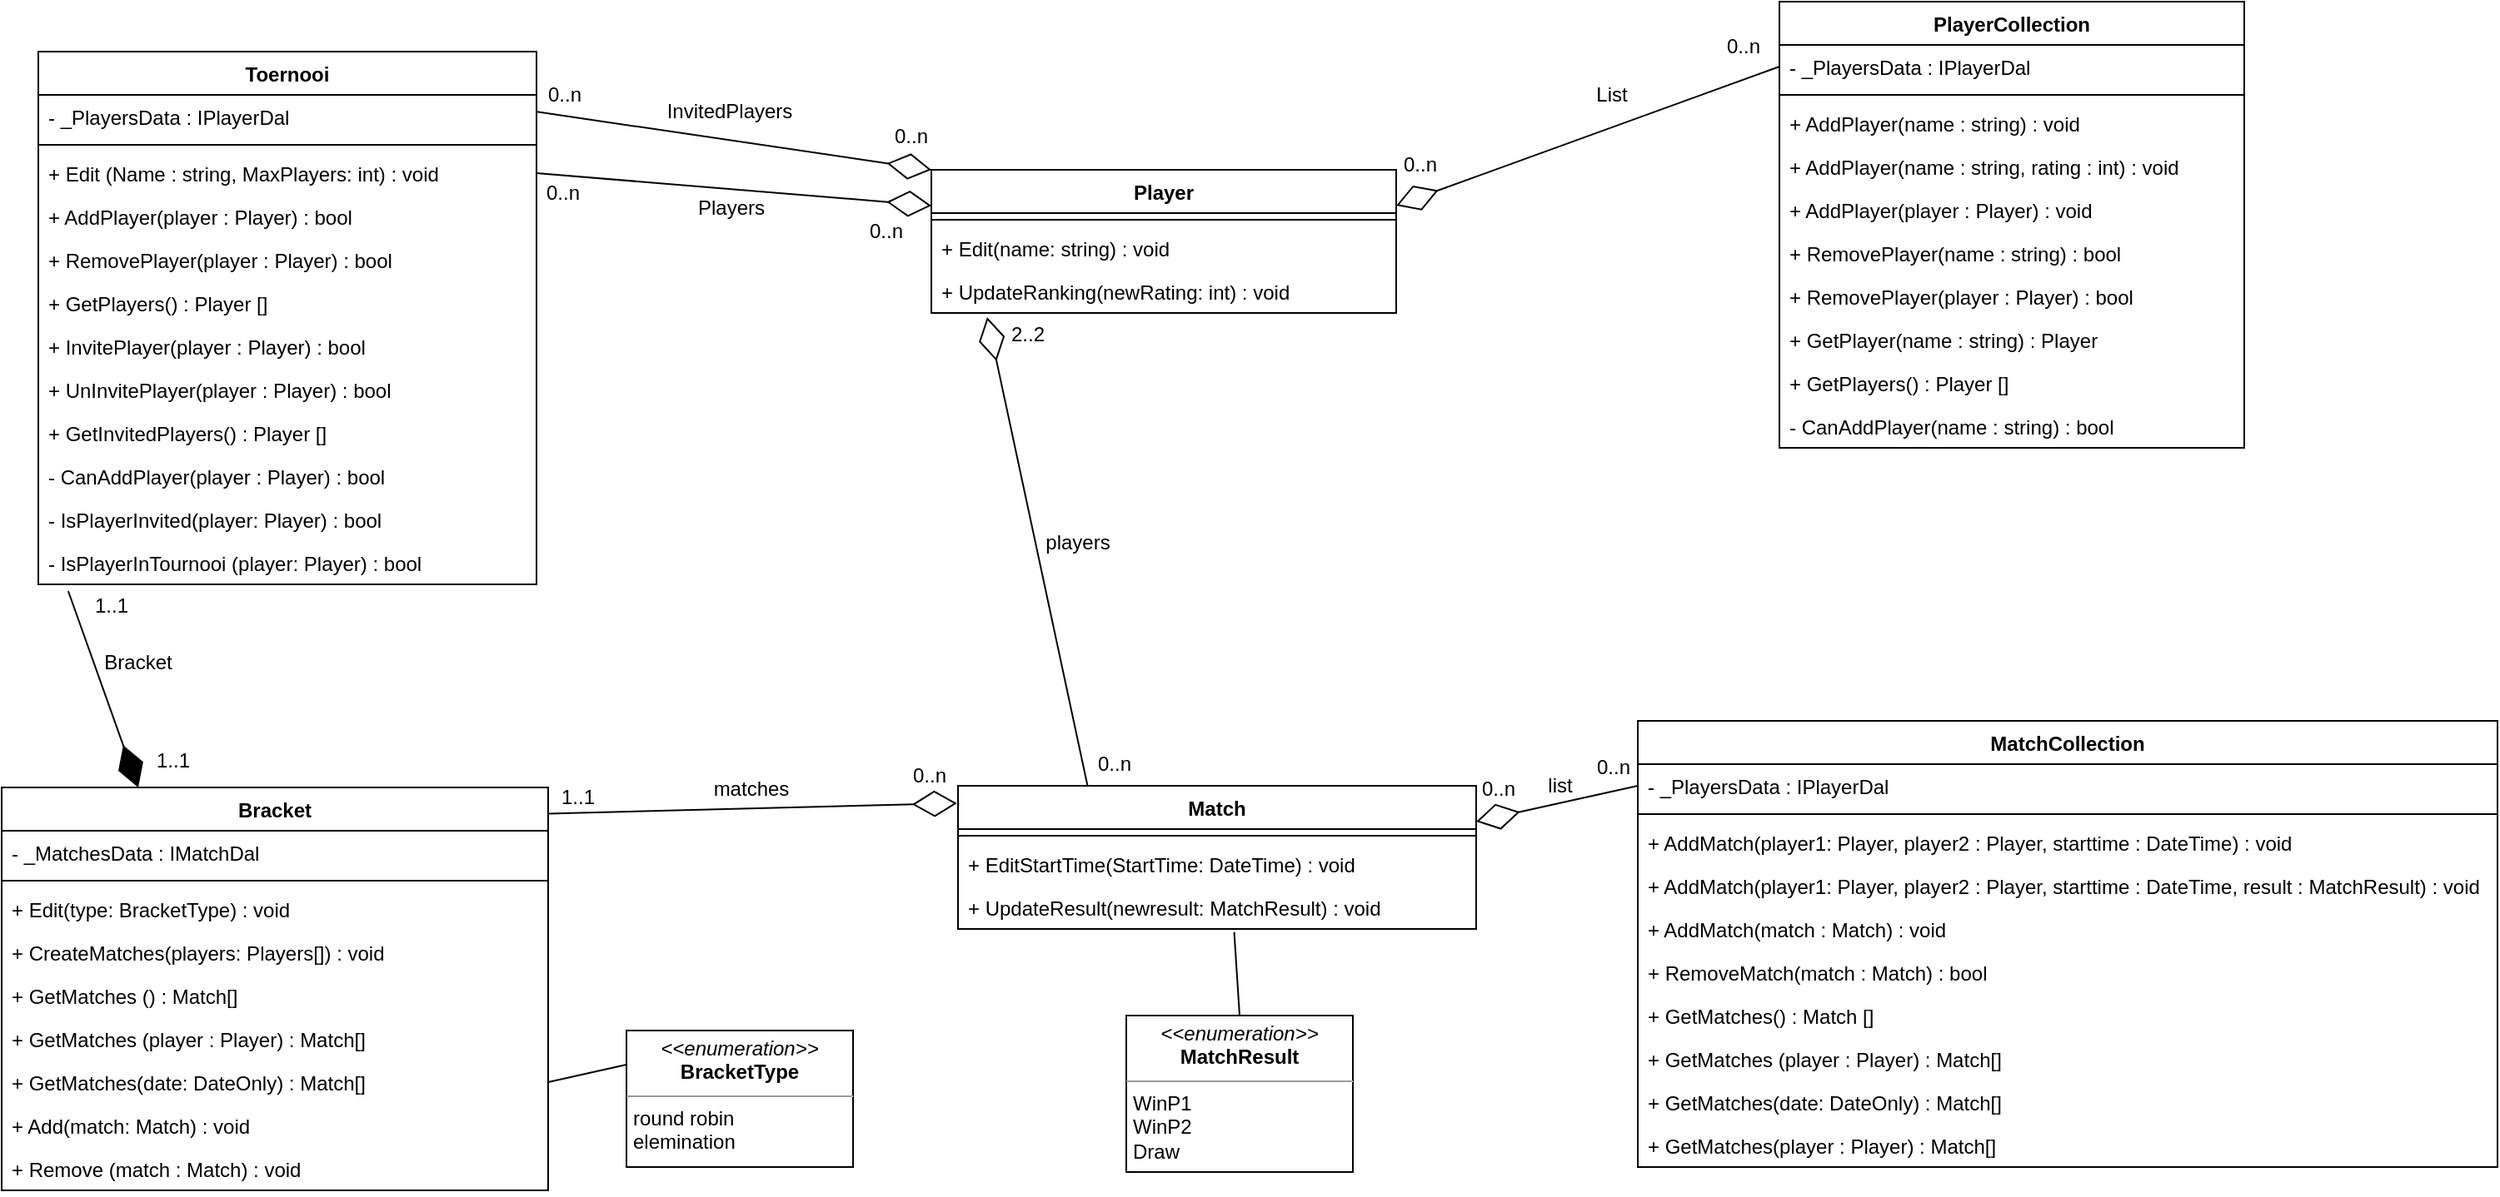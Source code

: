 <mxfile version="21.2.2" type="device">
  <diagram id="C5RBs43oDa-KdzZeNtuy" name="Page-1">
    <mxGraphModel dx="2790" dy="1390" grid="0" gridSize="10" guides="0" tooltips="1" connect="1" arrows="1" fold="1" page="1" pageScale="1" pageWidth="4681" pageHeight="3300" math="0" shadow="0">
      <root>
        <mxCell id="WIyWlLk6GJQsqaUBKTNV-0" />
        <mxCell id="WIyWlLk6GJQsqaUBKTNV-1" parent="WIyWlLk6GJQsqaUBKTNV-0" />
        <mxCell id="Ue17VunKUcNrUkERaFJt-0" value="Toernooi" style="swimlane;fontStyle=1;align=center;verticalAlign=top;childLayout=stackLayout;horizontal=1;startSize=26;horizontalStack=0;resizeParent=1;resizeParentMax=0;resizeLast=0;collapsible=1;marginBottom=0;" parent="WIyWlLk6GJQsqaUBKTNV-1" vertex="1">
          <mxGeometry x="1524" y="1519" width="299" height="320" as="geometry">
            <mxRectangle x="40" y="40" width="90" height="30" as="alternateBounds" />
          </mxGeometry>
        </mxCell>
        <mxCell id="KYpN7mPgzwmwDajfqQgc-25" value="- _PlayersData : IPlayerDal" style="text;strokeColor=none;fillColor=none;align=left;verticalAlign=top;spacingLeft=4;spacingRight=4;overflow=hidden;rotatable=0;points=[[0,0.5],[1,0.5]];portConstraint=eastwest;" parent="Ue17VunKUcNrUkERaFJt-0" vertex="1">
          <mxGeometry y="26" width="299" height="26" as="geometry" />
        </mxCell>
        <mxCell id="Ue17VunKUcNrUkERaFJt-2" value="" style="line;strokeWidth=1;fillColor=none;align=left;verticalAlign=middle;spacingTop=-1;spacingLeft=3;spacingRight=3;rotatable=0;labelPosition=right;points=[];portConstraint=eastwest;strokeColor=inherit;" parent="Ue17VunKUcNrUkERaFJt-0" vertex="1">
          <mxGeometry y="52" width="299" height="8" as="geometry" />
        </mxCell>
        <mxCell id="Ue17VunKUcNrUkERaFJt-3" value="+ Edit (Name : string, MaxPlayers: int) : void" style="text;strokeColor=none;fillColor=none;align=left;verticalAlign=top;spacingLeft=4;spacingRight=4;overflow=hidden;rotatable=0;points=[[0,0.5],[1,0.5]];portConstraint=eastwest;" parent="Ue17VunKUcNrUkERaFJt-0" vertex="1">
          <mxGeometry y="60" width="299" height="26" as="geometry" />
        </mxCell>
        <mxCell id="v1GVHp0fWZeuIG2ooU9L-30" value="+ AddPlayer(player : Player) : bool" style="text;strokeColor=none;fillColor=none;align=left;verticalAlign=top;spacingLeft=4;spacingRight=4;overflow=hidden;rotatable=0;points=[[0,0.5],[1,0.5]];portConstraint=eastwest;" parent="Ue17VunKUcNrUkERaFJt-0" vertex="1">
          <mxGeometry y="86" width="299" height="26" as="geometry" />
        </mxCell>
        <mxCell id="v1GVHp0fWZeuIG2ooU9L-31" value="+ RemovePlayer(player : Player) : bool" style="text;strokeColor=none;fillColor=none;align=left;verticalAlign=top;spacingLeft=4;spacingRight=4;overflow=hidden;rotatable=0;points=[[0,0.5],[1,0.5]];portConstraint=eastwest;" parent="Ue17VunKUcNrUkERaFJt-0" vertex="1">
          <mxGeometry y="112" width="299" height="26" as="geometry" />
        </mxCell>
        <mxCell id="v1GVHp0fWZeuIG2ooU9L-32" value="+ GetPlayers() : Player []" style="text;strokeColor=none;fillColor=none;align=left;verticalAlign=top;spacingLeft=4;spacingRight=4;overflow=hidden;rotatable=0;points=[[0,0.5],[1,0.5]];portConstraint=eastwest;" parent="Ue17VunKUcNrUkERaFJt-0" vertex="1">
          <mxGeometry y="138" width="299" height="26" as="geometry" />
        </mxCell>
        <mxCell id="v1GVHp0fWZeuIG2ooU9L-33" value="+ InvitePlayer(player : Player) : bool" style="text;strokeColor=none;fillColor=none;align=left;verticalAlign=top;spacingLeft=4;spacingRight=4;overflow=hidden;rotatable=0;points=[[0,0.5],[1,0.5]];portConstraint=eastwest;" parent="Ue17VunKUcNrUkERaFJt-0" vertex="1">
          <mxGeometry y="164" width="299" height="26" as="geometry" />
        </mxCell>
        <mxCell id="v1GVHp0fWZeuIG2ooU9L-34" value="+ UnInvitePlayer(player : Player) : bool" style="text;strokeColor=none;fillColor=none;align=left;verticalAlign=top;spacingLeft=4;spacingRight=4;overflow=hidden;rotatable=0;points=[[0,0.5],[1,0.5]];portConstraint=eastwest;" parent="Ue17VunKUcNrUkERaFJt-0" vertex="1">
          <mxGeometry y="190" width="299" height="26" as="geometry" />
        </mxCell>
        <mxCell id="v1GVHp0fWZeuIG2ooU9L-35" value="+ GetInvitedPlayers() : Player []" style="text;strokeColor=none;fillColor=none;align=left;verticalAlign=top;spacingLeft=4;spacingRight=4;overflow=hidden;rotatable=0;points=[[0,0.5],[1,0.5]];portConstraint=eastwest;" parent="Ue17VunKUcNrUkERaFJt-0" vertex="1">
          <mxGeometry y="216" width="299" height="26" as="geometry" />
        </mxCell>
        <mxCell id="KYpN7mPgzwmwDajfqQgc-32" value="- CanAddPlayer(player : Player) : bool" style="text;strokeColor=none;fillColor=none;align=left;verticalAlign=top;spacingLeft=4;spacingRight=4;overflow=hidden;rotatable=0;points=[[0,0.5],[1,0.5]];portConstraint=eastwest;" parent="Ue17VunKUcNrUkERaFJt-0" vertex="1">
          <mxGeometry y="242" width="299" height="26" as="geometry" />
        </mxCell>
        <mxCell id="v1GVHp0fWZeuIG2ooU9L-44" value="- IsPlayerInvited(player: Player) : bool" style="text;strokeColor=none;fillColor=none;align=left;verticalAlign=top;spacingLeft=4;spacingRight=4;overflow=hidden;rotatable=0;points=[[0,0.5],[1,0.5]];portConstraint=eastwest;" parent="Ue17VunKUcNrUkERaFJt-0" vertex="1">
          <mxGeometry y="268" width="299" height="26" as="geometry" />
        </mxCell>
        <mxCell id="Qy2_KJkoc3xRLJTksC3I-4" value="- IsPlayerInTournooi (player: Player) : bool" style="text;strokeColor=none;fillColor=none;align=left;verticalAlign=top;spacingLeft=4;spacingRight=4;overflow=hidden;rotatable=0;points=[[0,0.5],[1,0.5]];portConstraint=eastwest;" parent="Ue17VunKUcNrUkERaFJt-0" vertex="1">
          <mxGeometry y="294" width="299" height="26" as="geometry" />
        </mxCell>
        <mxCell id="xIhYN-znWcPmmOZYE6xA-15" value="Player" style="swimlane;fontStyle=1;align=center;verticalAlign=top;childLayout=stackLayout;horizontal=1;startSize=26;horizontalStack=0;resizeParent=1;resizeParentMax=0;resizeLast=0;collapsible=1;marginBottom=0;" parent="WIyWlLk6GJQsqaUBKTNV-1" vertex="1">
          <mxGeometry x="2060" y="1590" width="279" height="86" as="geometry" />
        </mxCell>
        <mxCell id="xIhYN-znWcPmmOZYE6xA-17" value="" style="line;strokeWidth=1;fillColor=none;align=left;verticalAlign=middle;spacingTop=-1;spacingLeft=3;spacingRight=3;rotatable=0;labelPosition=right;points=[];portConstraint=eastwest;strokeColor=inherit;" parent="xIhYN-znWcPmmOZYE6xA-15" vertex="1">
          <mxGeometry y="26" width="279" height="8" as="geometry" />
        </mxCell>
        <mxCell id="xIhYN-znWcPmmOZYE6xA-19" value="+ Edit(name: string) : void" style="text;strokeColor=none;fillColor=none;align=left;verticalAlign=top;spacingLeft=4;spacingRight=4;overflow=hidden;rotatable=0;points=[[0,0.5],[1,0.5]];portConstraint=eastwest;" parent="xIhYN-znWcPmmOZYE6xA-15" vertex="1">
          <mxGeometry y="34" width="279" height="26" as="geometry" />
        </mxCell>
        <mxCell id="HdlZSG4VhAK80KxggW3n-2" value="+ UpdateRanking(newRating: int) : void" style="text;strokeColor=none;fillColor=none;align=left;verticalAlign=top;spacingLeft=4;spacingRight=4;overflow=hidden;rotatable=0;points=[[0,0.5],[1,0.5]];portConstraint=eastwest;" parent="xIhYN-znWcPmmOZYE6xA-15" vertex="1">
          <mxGeometry y="60" width="279" height="26" as="geometry" />
        </mxCell>
        <mxCell id="xIhYN-znWcPmmOZYE6xA-25" value="Match" style="swimlane;fontStyle=1;align=center;verticalAlign=top;childLayout=stackLayout;horizontal=1;startSize=26;horizontalStack=0;resizeParent=1;resizeParentMax=0;resizeLast=0;collapsible=1;marginBottom=0;" parent="WIyWlLk6GJQsqaUBKTNV-1" vertex="1">
          <mxGeometry x="2076" y="1960" width="311" height="86" as="geometry" />
        </mxCell>
        <mxCell id="xIhYN-znWcPmmOZYE6xA-28" value="" style="line;strokeWidth=1;fillColor=none;align=left;verticalAlign=middle;spacingTop=-1;spacingLeft=3;spacingRight=3;rotatable=0;labelPosition=right;points=[];portConstraint=eastwest;strokeColor=inherit;" parent="xIhYN-znWcPmmOZYE6xA-25" vertex="1">
          <mxGeometry y="26" width="311" height="8" as="geometry" />
        </mxCell>
        <mxCell id="xIhYN-znWcPmmOZYE6xA-29" value="+ EditStartTime(StartTime: DateTime) : void" style="text;strokeColor=none;fillColor=none;align=left;verticalAlign=top;spacingLeft=4;spacingRight=4;overflow=hidden;rotatable=0;points=[[0,0.5],[1,0.5]];portConstraint=eastwest;" parent="xIhYN-znWcPmmOZYE6xA-25" vertex="1">
          <mxGeometry y="34" width="311" height="26" as="geometry" />
        </mxCell>
        <mxCell id="xIhYN-znWcPmmOZYE6xA-41" value="+ UpdateResult(newresult: MatchResult) : void" style="text;strokeColor=none;fillColor=none;align=left;verticalAlign=top;spacingLeft=4;spacingRight=4;overflow=hidden;rotatable=0;points=[[0,0.5],[1,0.5]];portConstraint=eastwest;" parent="xIhYN-znWcPmmOZYE6xA-25" vertex="1">
          <mxGeometry y="60" width="311" height="26" as="geometry" />
        </mxCell>
        <mxCell id="xIhYN-znWcPmmOZYE6xA-47" value="Bracket" style="swimlane;fontStyle=1;align=center;verticalAlign=top;childLayout=stackLayout;horizontal=1;startSize=26;horizontalStack=0;resizeParent=1;resizeParentMax=0;resizeLast=0;collapsible=1;marginBottom=0;" parent="WIyWlLk6GJQsqaUBKTNV-1" vertex="1">
          <mxGeometry x="1502" y="1961" width="328" height="242" as="geometry" />
        </mxCell>
        <mxCell id="KYpN7mPgzwmwDajfqQgc-34" value="- _MatchesData : IMatchDal" style="text;strokeColor=none;fillColor=none;align=left;verticalAlign=top;spacingLeft=4;spacingRight=4;overflow=hidden;rotatable=0;points=[[0,0.5],[1,0.5]];portConstraint=eastwest;" parent="xIhYN-znWcPmmOZYE6xA-47" vertex="1">
          <mxGeometry y="26" width="328" height="26" as="geometry" />
        </mxCell>
        <mxCell id="xIhYN-znWcPmmOZYE6xA-49" value="" style="line;strokeWidth=1;fillColor=none;align=left;verticalAlign=middle;spacingTop=-1;spacingLeft=3;spacingRight=3;rotatable=0;labelPosition=right;points=[];portConstraint=eastwest;strokeColor=inherit;" parent="xIhYN-znWcPmmOZYE6xA-47" vertex="1">
          <mxGeometry y="52" width="328" height="8" as="geometry" />
        </mxCell>
        <mxCell id="xIhYN-znWcPmmOZYE6xA-50" value="+ Edit(type: BracketType) : void" style="text;strokeColor=none;fillColor=none;align=left;verticalAlign=top;spacingLeft=4;spacingRight=4;overflow=hidden;rotatable=0;points=[[0,0.5],[1,0.5]];portConstraint=eastwest;" parent="xIhYN-znWcPmmOZYE6xA-47" vertex="1">
          <mxGeometry y="60" width="328" height="26" as="geometry" />
        </mxCell>
        <mxCell id="HdlZSG4VhAK80KxggW3n-15" value="+ CreateMatches(players: Players[]) : void" style="text;strokeColor=none;fillColor=none;align=left;verticalAlign=top;spacingLeft=4;spacingRight=4;overflow=hidden;rotatable=0;points=[[0,0.5],[1,0.5]];portConstraint=eastwest;" parent="xIhYN-znWcPmmOZYE6xA-47" vertex="1">
          <mxGeometry y="86" width="328" height="26" as="geometry" />
        </mxCell>
        <mxCell id="v1GVHp0fWZeuIG2ooU9L-28" value="+ GetMatches () : Match[]" style="text;strokeColor=none;fillColor=none;align=left;verticalAlign=top;spacingLeft=4;spacingRight=4;overflow=hidden;rotatable=0;points=[[0,0.5],[1,0.5]];portConstraint=eastwest;" parent="xIhYN-znWcPmmOZYE6xA-47" vertex="1">
          <mxGeometry y="112" width="328" height="26" as="geometry" />
        </mxCell>
        <mxCell id="v1GVHp0fWZeuIG2ooU9L-27" value="+ GetMatches (player : Player) : Match[]" style="text;strokeColor=none;fillColor=none;align=left;verticalAlign=top;spacingLeft=4;spacingRight=4;overflow=hidden;rotatable=0;points=[[0,0.5],[1,0.5]];portConstraint=eastwest;" parent="xIhYN-znWcPmmOZYE6xA-47" vertex="1">
          <mxGeometry y="138" width="328" height="26" as="geometry" />
        </mxCell>
        <mxCell id="-sd4x9SYGmnKzIIS1JAm-4" value="+ GetMatches(date: DateOnly) : Match[]" style="text;strokeColor=none;fillColor=none;align=left;verticalAlign=top;spacingLeft=4;spacingRight=4;overflow=hidden;rotatable=0;points=[[0,0.5],[1,0.5]];portConstraint=eastwest;" parent="xIhYN-znWcPmmOZYE6xA-47" vertex="1">
          <mxGeometry y="164" width="328" height="26" as="geometry" />
        </mxCell>
        <mxCell id="v1GVHp0fWZeuIG2ooU9L-25" value="+ Add(match: Match) : void" style="text;strokeColor=none;fillColor=none;align=left;verticalAlign=top;spacingLeft=4;spacingRight=4;overflow=hidden;rotatable=0;points=[[0,0.5],[1,0.5]];portConstraint=eastwest;" parent="xIhYN-znWcPmmOZYE6xA-47" vertex="1">
          <mxGeometry y="190" width="328" height="26" as="geometry" />
        </mxCell>
        <mxCell id="v1GVHp0fWZeuIG2ooU9L-26" value="+ Remove (match : Match) : void" style="text;strokeColor=none;fillColor=none;align=left;verticalAlign=top;spacingLeft=4;spacingRight=4;overflow=hidden;rotatable=0;points=[[0,0.5],[1,0.5]];portConstraint=eastwest;" parent="xIhYN-znWcPmmOZYE6xA-47" vertex="1">
          <mxGeometry y="216" width="328" height="26" as="geometry" />
        </mxCell>
        <mxCell id="HdlZSG4VhAK80KxggW3n-11" value="&lt;p style=&quot;margin:0px;margin-top:4px;text-align:center;&quot;&gt;&lt;i&gt;&amp;lt;&amp;lt;enumeration&amp;gt;&amp;gt;&lt;/i&gt;&lt;br&gt;&lt;b&gt;MatchResult&lt;/b&gt;&lt;/p&gt;&lt;hr size=&quot;1&quot;&gt;&lt;p style=&quot;margin:0px;margin-left:4px;&quot;&gt;&lt;/p&gt;&lt;p style=&quot;margin:0px;margin-left:4px;&quot;&gt;&lt;span style=&quot;background-color: initial;&quot;&gt;WinP1&lt;/span&gt;&lt;br&gt;&lt;/p&gt;&lt;p style=&quot;margin:0px;margin-left:4px;&quot;&gt;WinP2&lt;/p&gt;&lt;p style=&quot;margin:0px;margin-left:4px;&quot;&gt;Draw&lt;/p&gt;" style="verticalAlign=top;align=left;overflow=fill;fontSize=12;fontFamily=Helvetica;html=1;whiteSpace=wrap;" parent="WIyWlLk6GJQsqaUBKTNV-1" vertex="1">
          <mxGeometry x="2177" y="2098" width="136" height="94" as="geometry" />
        </mxCell>
        <mxCell id="HdlZSG4VhAK80KxggW3n-14" value="&lt;p style=&quot;margin:0px;margin-top:4px;text-align:center;&quot;&gt;&lt;i&gt;&amp;lt;&amp;lt;enumeration&amp;gt;&amp;gt;&lt;/i&gt;&lt;br&gt;&lt;b&gt;BracketType&lt;/b&gt;&lt;/p&gt;&lt;hr size=&quot;1&quot;&gt;&lt;p style=&quot;margin:0px;margin-left:4px;&quot;&gt;&lt;/p&gt;&lt;p style=&quot;margin:0px;margin-left:4px;&quot;&gt;round robin&lt;/p&gt;&lt;p style=&quot;margin:0px;margin-left:4px;&quot;&gt;elemination&lt;/p&gt;" style="verticalAlign=top;align=left;overflow=fill;fontSize=12;fontFamily=Helvetica;html=1;whiteSpace=wrap;" parent="WIyWlLk6GJQsqaUBKTNV-1" vertex="1">
          <mxGeometry x="1877" y="2107" width="136" height="82" as="geometry" />
        </mxCell>
        <mxCell id="HdlZSG4VhAK80KxggW3n-19" value="" style="endArrow=diamondThin;endFill=1;endSize=24;html=1;rounded=0;entryX=0.25;entryY=0;entryDx=0;entryDy=0;exitX=0.06;exitY=1.154;exitDx=0;exitDy=0;exitPerimeter=0;" parent="WIyWlLk6GJQsqaUBKTNV-1" source="Qy2_KJkoc3xRLJTksC3I-4" target="xIhYN-znWcPmmOZYE6xA-47" edge="1">
          <mxGeometry width="160" relative="1" as="geometry">
            <mxPoint x="1455" y="1770" as="sourcePoint" />
            <mxPoint x="1963" y="1990" as="targetPoint" />
          </mxGeometry>
        </mxCell>
        <mxCell id="HdlZSG4VhAK80KxggW3n-24" value="" style="endArrow=none;html=1;rounded=0;entryX=0;entryY=0.25;entryDx=0;entryDy=0;exitX=1;exitY=0.5;exitDx=0;exitDy=0;" parent="WIyWlLk6GJQsqaUBKTNV-1" source="-sd4x9SYGmnKzIIS1JAm-4" target="HdlZSG4VhAK80KxggW3n-14" edge="1">
          <mxGeometry width="50" height="50" relative="1" as="geometry">
            <mxPoint x="1737.344" y="2067.662" as="sourcePoint" />
            <mxPoint x="2009" y="1982" as="targetPoint" />
          </mxGeometry>
        </mxCell>
        <mxCell id="HdlZSG4VhAK80KxggW3n-25" value="" style="endArrow=none;html=1;rounded=0;exitX=0.5;exitY=0;exitDx=0;exitDy=0;entryX=0.533;entryY=1.072;entryDx=0;entryDy=0;entryPerimeter=0;" parent="WIyWlLk6GJQsqaUBKTNV-1" source="HdlZSG4VhAK80KxggW3n-11" target="xIhYN-znWcPmmOZYE6xA-41" edge="1">
          <mxGeometry width="50" height="50" relative="1" as="geometry">
            <mxPoint x="1657" y="2028" as="sourcePoint" />
            <mxPoint x="2213.639" y="2074.768" as="targetPoint" />
          </mxGeometry>
        </mxCell>
        <mxCell id="HdlZSG4VhAK80KxggW3n-34" value="1..1" style="text;html=1;strokeColor=none;fillColor=none;align=center;verticalAlign=middle;whiteSpace=wrap;rounded=0;" parent="WIyWlLk6GJQsqaUBKTNV-1" vertex="1">
          <mxGeometry x="1538" y="1837" width="60" height="30" as="geometry" />
        </mxCell>
        <mxCell id="HdlZSG4VhAK80KxggW3n-35" value="1..1" style="text;html=1;strokeColor=none;fillColor=none;align=center;verticalAlign=middle;whiteSpace=wrap;rounded=0;" parent="WIyWlLk6GJQsqaUBKTNV-1" vertex="1">
          <mxGeometry x="1575" y="1930" width="60" height="30" as="geometry" />
        </mxCell>
        <mxCell id="HdlZSG4VhAK80KxggW3n-38" value="Bracket" style="text;html=1;strokeColor=none;fillColor=none;align=center;verticalAlign=middle;whiteSpace=wrap;rounded=0;" parent="WIyWlLk6GJQsqaUBKTNV-1" vertex="1">
          <mxGeometry x="1554" y="1871" width="60" height="30" as="geometry" />
        </mxCell>
        <mxCell id="KYpN7mPgzwmwDajfqQgc-19" value="" style="endArrow=diamondThin;endFill=0;endSize=24;html=1;rounded=0;entryX=0;entryY=0.25;entryDx=0;entryDy=0;exitX=1;exitY=0.5;exitDx=0;exitDy=0;" parent="WIyWlLk6GJQsqaUBKTNV-1" source="Ue17VunKUcNrUkERaFJt-3" target="xIhYN-znWcPmmOZYE6xA-15" edge="1">
          <mxGeometry width="160" relative="1" as="geometry">
            <mxPoint x="2578" y="1858" as="sourcePoint" />
            <mxPoint x="2587" y="2053" as="targetPoint" />
          </mxGeometry>
        </mxCell>
        <mxCell id="KYpN7mPgzwmwDajfqQgc-20" value="0..n" style="text;html=1;strokeColor=none;fillColor=none;align=center;verticalAlign=middle;whiteSpace=wrap;rounded=0;" parent="WIyWlLk6GJQsqaUBKTNV-1" vertex="1">
          <mxGeometry x="1809" y="1589" width="60" height="30" as="geometry" />
        </mxCell>
        <mxCell id="KYpN7mPgzwmwDajfqQgc-21" value="0..n" style="text;html=1;strokeColor=none;fillColor=none;align=center;verticalAlign=middle;whiteSpace=wrap;rounded=0;" parent="WIyWlLk6GJQsqaUBKTNV-1" vertex="1">
          <mxGeometry x="2003" y="1612" width="60" height="30" as="geometry" />
        </mxCell>
        <mxCell id="KYpN7mPgzwmwDajfqQgc-29" value="" style="endArrow=diamondThin;endFill=0;endSize=24;html=1;rounded=0;exitX=0.25;exitY=0;exitDx=0;exitDy=0;entryX=0.12;entryY=1.097;entryDx=0;entryDy=0;entryPerimeter=0;" parent="WIyWlLk6GJQsqaUBKTNV-1" source="xIhYN-znWcPmmOZYE6xA-25" target="HdlZSG4VhAK80KxggW3n-2" edge="1">
          <mxGeometry width="160" relative="1" as="geometry">
            <mxPoint x="2303" y="1752" as="sourcePoint" />
            <mxPoint x="2287" y="1873" as="targetPoint" />
          </mxGeometry>
        </mxCell>
        <mxCell id="KYpN7mPgzwmwDajfqQgc-30" value="2..2" style="text;html=1;strokeColor=none;fillColor=none;align=center;verticalAlign=middle;whiteSpace=wrap;rounded=0;" parent="WIyWlLk6GJQsqaUBKTNV-1" vertex="1">
          <mxGeometry x="2088" y="1674" width="60" height="30" as="geometry" />
        </mxCell>
        <mxCell id="KYpN7mPgzwmwDajfqQgc-31" value="0..n" style="text;html=1;strokeColor=none;fillColor=none;align=center;verticalAlign=middle;whiteSpace=wrap;rounded=0;" parent="WIyWlLk6GJQsqaUBKTNV-1" vertex="1">
          <mxGeometry x="2140" y="1932" width="60" height="30" as="geometry" />
        </mxCell>
        <mxCell id="KYpN7mPgzwmwDajfqQgc-36" value="" style="endArrow=diamondThin;endFill=0;endSize=24;html=1;rounded=0;exitX=1;exitY=0.065;exitDx=0;exitDy=0;entryX=-0.002;entryY=0.122;entryDx=0;entryDy=0;entryPerimeter=0;exitPerimeter=0;" parent="WIyWlLk6GJQsqaUBKTNV-1" source="xIhYN-znWcPmmOZYE6xA-47" target="xIhYN-znWcPmmOZYE6xA-25" edge="1">
          <mxGeometry width="160" relative="1" as="geometry">
            <mxPoint x="2330" y="1968.5" as="sourcePoint" />
            <mxPoint x="2300" y="1774" as="targetPoint" />
          </mxGeometry>
        </mxCell>
        <mxCell id="KYpN7mPgzwmwDajfqQgc-43" value="Players" style="text;html=1;strokeColor=none;fillColor=none;align=center;verticalAlign=middle;whiteSpace=wrap;rounded=0;rotation=0;" parent="WIyWlLk6GJQsqaUBKTNV-1" vertex="1">
          <mxGeometry x="1910" y="1598" width="60" height="30" as="geometry" />
        </mxCell>
        <mxCell id="KYpN7mPgzwmwDajfqQgc-46" value="players" style="text;html=1;strokeColor=none;fillColor=none;align=center;verticalAlign=middle;whiteSpace=wrap;rounded=0;rotation=0;" parent="WIyWlLk6GJQsqaUBKTNV-1" vertex="1">
          <mxGeometry x="2118" y="1799" width="60" height="30" as="geometry" />
        </mxCell>
        <mxCell id="KYpN7mPgzwmwDajfqQgc-47" value="0..n" style="text;html=1;strokeColor=none;fillColor=none;align=center;verticalAlign=middle;whiteSpace=wrap;rounded=0;" parent="WIyWlLk6GJQsqaUBKTNV-1" vertex="1">
          <mxGeometry x="2029" y="1939" width="60" height="30" as="geometry" />
        </mxCell>
        <mxCell id="KYpN7mPgzwmwDajfqQgc-48" value="1..1" style="text;html=1;strokeColor=none;fillColor=none;align=center;verticalAlign=middle;whiteSpace=wrap;rounded=0;" parent="WIyWlLk6GJQsqaUBKTNV-1" vertex="1">
          <mxGeometry x="1818" y="1952" width="60" height="30" as="geometry" />
        </mxCell>
        <mxCell id="KYpN7mPgzwmwDajfqQgc-49" value="matches" style="text;html=1;strokeColor=none;fillColor=none;align=center;verticalAlign=middle;whiteSpace=wrap;rounded=0;rotation=0;" parent="WIyWlLk6GJQsqaUBKTNV-1" vertex="1">
          <mxGeometry x="1922" y="1947" width="60" height="30" as="geometry" />
        </mxCell>
        <mxCell id="v1GVHp0fWZeuIG2ooU9L-15" value="InvitedPlayers" style="text;html=1;strokeColor=none;fillColor=none;align=center;verticalAlign=middle;whiteSpace=wrap;rounded=0;rotation=0;" parent="WIyWlLk6GJQsqaUBKTNV-1" vertex="1">
          <mxGeometry x="1909" y="1540" width="60" height="30" as="geometry" />
        </mxCell>
        <mxCell id="v1GVHp0fWZeuIG2ooU9L-16" value="" style="endArrow=diamondThin;endFill=0;endSize=24;html=1;rounded=0;entryX=0;entryY=0;entryDx=0;entryDy=0;exitX=1.001;exitY=0.113;exitDx=0;exitDy=0;exitPerimeter=0;" parent="WIyWlLk6GJQsqaUBKTNV-1" source="Ue17VunKUcNrUkERaFJt-0" target="xIhYN-znWcPmmOZYE6xA-15" edge="1">
          <mxGeometry width="160" relative="1" as="geometry">
            <mxPoint x="2296" y="1814" as="sourcePoint" />
            <mxPoint x="2459" y="1630" as="targetPoint" />
          </mxGeometry>
        </mxCell>
        <mxCell id="v1GVHp0fWZeuIG2ooU9L-17" value="0..n" style="text;html=1;strokeColor=none;fillColor=none;align=center;verticalAlign=middle;whiteSpace=wrap;rounded=0;" parent="WIyWlLk6GJQsqaUBKTNV-1" vertex="1">
          <mxGeometry x="2018" y="1555" width="60" height="30" as="geometry" />
        </mxCell>
        <mxCell id="v1GVHp0fWZeuIG2ooU9L-18" value="0..n" style="text;html=1;strokeColor=none;fillColor=none;align=center;verticalAlign=middle;whiteSpace=wrap;rounded=0;rotation=0;" parent="WIyWlLk6GJQsqaUBKTNV-1" vertex="1">
          <mxGeometry x="1810" y="1530" width="60" height="30" as="geometry" />
        </mxCell>
        <mxCell id="v1GVHp0fWZeuIG2ooU9L-46" value="PlayerCollection" style="swimlane;fontStyle=1;align=center;verticalAlign=top;childLayout=stackLayout;horizontal=1;startSize=26;horizontalStack=0;resizeParent=1;resizeParentMax=0;resizeLast=0;collapsible=1;marginBottom=0;" parent="WIyWlLk6GJQsqaUBKTNV-1" vertex="1">
          <mxGeometry x="2569" y="1489" width="279" height="268" as="geometry" />
        </mxCell>
        <mxCell id="v1GVHp0fWZeuIG2ooU9L-47" value="- _PlayersData : IPlayerDal" style="text;strokeColor=none;fillColor=none;align=left;verticalAlign=top;spacingLeft=4;spacingRight=4;overflow=hidden;rotatable=0;points=[[0,0.5],[1,0.5]];portConstraint=eastwest;" parent="v1GVHp0fWZeuIG2ooU9L-46" vertex="1">
          <mxGeometry y="26" width="279" height="26" as="geometry" />
        </mxCell>
        <mxCell id="v1GVHp0fWZeuIG2ooU9L-48" value="" style="line;strokeWidth=1;fillColor=none;align=left;verticalAlign=middle;spacingTop=-1;spacingLeft=3;spacingRight=3;rotatable=0;labelPosition=right;points=[];portConstraint=eastwest;strokeColor=inherit;" parent="v1GVHp0fWZeuIG2ooU9L-46" vertex="1">
          <mxGeometry y="52" width="279" height="8" as="geometry" />
        </mxCell>
        <mxCell id="v1GVHp0fWZeuIG2ooU9L-49" value="+ AddPlayer(name : string) : void" style="text;strokeColor=none;fillColor=none;align=left;verticalAlign=top;spacingLeft=4;spacingRight=4;overflow=hidden;rotatable=0;points=[[0,0.5],[1,0.5]];portConstraint=eastwest;" parent="v1GVHp0fWZeuIG2ooU9L-46" vertex="1">
          <mxGeometry y="60" width="279" height="26" as="geometry" />
        </mxCell>
        <mxCell id="v1GVHp0fWZeuIG2ooU9L-53" value="+ AddPlayer(name : string, rating : int) : void" style="text;strokeColor=none;fillColor=none;align=left;verticalAlign=top;spacingLeft=4;spacingRight=4;overflow=hidden;rotatable=0;points=[[0,0.5],[1,0.5]];portConstraint=eastwest;" parent="v1GVHp0fWZeuIG2ooU9L-46" vertex="1">
          <mxGeometry y="86" width="279" height="26" as="geometry" />
        </mxCell>
        <mxCell id="v1GVHp0fWZeuIG2ooU9L-54" value="+ AddPlayer(player : Player) : void" style="text;strokeColor=none;fillColor=none;align=left;verticalAlign=top;spacingLeft=4;spacingRight=4;overflow=hidden;rotatable=0;points=[[0,0.5],[1,0.5]];portConstraint=eastwest;" parent="v1GVHp0fWZeuIG2ooU9L-46" vertex="1">
          <mxGeometry y="112" width="279" height="26" as="geometry" />
        </mxCell>
        <mxCell id="v1GVHp0fWZeuIG2ooU9L-50" value="+ RemovePlayer(name : string) : bool" style="text;strokeColor=none;fillColor=none;align=left;verticalAlign=top;spacingLeft=4;spacingRight=4;overflow=hidden;rotatable=0;points=[[0,0.5],[1,0.5]];portConstraint=eastwest;" parent="v1GVHp0fWZeuIG2ooU9L-46" vertex="1">
          <mxGeometry y="138" width="279" height="26" as="geometry" />
        </mxCell>
        <mxCell id="v1GVHp0fWZeuIG2ooU9L-55" value="+ RemovePlayer(player : Player) : bool" style="text;strokeColor=none;fillColor=none;align=left;verticalAlign=top;spacingLeft=4;spacingRight=4;overflow=hidden;rotatable=0;points=[[0,0.5],[1,0.5]];portConstraint=eastwest;" parent="v1GVHp0fWZeuIG2ooU9L-46" vertex="1">
          <mxGeometry y="164" width="279" height="26" as="geometry" />
        </mxCell>
        <mxCell id="v1GVHp0fWZeuIG2ooU9L-56" value="+ GetPlayer(name : string) : Player" style="text;strokeColor=none;fillColor=none;align=left;verticalAlign=top;spacingLeft=4;spacingRight=4;overflow=hidden;rotatable=0;points=[[0,0.5],[1,0.5]];portConstraint=eastwest;" parent="v1GVHp0fWZeuIG2ooU9L-46" vertex="1">
          <mxGeometry y="190" width="279" height="26" as="geometry" />
        </mxCell>
        <mxCell id="v1GVHp0fWZeuIG2ooU9L-57" value="+ GetPlayers() : Player []" style="text;strokeColor=none;fillColor=none;align=left;verticalAlign=top;spacingLeft=4;spacingRight=4;overflow=hidden;rotatable=0;points=[[0,0.5],[1,0.5]];portConstraint=eastwest;" parent="v1GVHp0fWZeuIG2ooU9L-46" vertex="1">
          <mxGeometry y="216" width="279" height="26" as="geometry" />
        </mxCell>
        <mxCell id="Qy2_KJkoc3xRLJTksC3I-3" value="- CanAddPlayer(name : string) : bool" style="text;strokeColor=none;fillColor=none;align=left;verticalAlign=top;spacingLeft=4;spacingRight=4;overflow=hidden;rotatable=0;points=[[0,0.5],[1,0.5]];portConstraint=eastwest;" parent="v1GVHp0fWZeuIG2ooU9L-46" vertex="1">
          <mxGeometry y="242" width="279" height="26" as="geometry" />
        </mxCell>
        <mxCell id="v1GVHp0fWZeuIG2ooU9L-60" value="" style="endArrow=diamondThin;endFill=0;endSize=24;html=1;rounded=0;exitX=0;exitY=0.5;exitDx=0;exitDy=0;entryX=1;entryY=0.25;entryDx=0;entryDy=0;" parent="WIyWlLk6GJQsqaUBKTNV-1" source="v1GVHp0fWZeuIG2ooU9L-47" target="xIhYN-znWcPmmOZYE6xA-15" edge="1">
          <mxGeometry width="160" relative="1" as="geometry">
            <mxPoint x="2479" y="1943" as="sourcePoint" />
            <mxPoint x="2418" y="1662" as="targetPoint" />
          </mxGeometry>
        </mxCell>
        <mxCell id="v1GVHp0fWZeuIG2ooU9L-61" value="0..n" style="text;html=1;align=center;verticalAlign=middle;resizable=0;points=[];autosize=1;strokeColor=none;fillColor=none;" parent="WIyWlLk6GJQsqaUBKTNV-1" vertex="1">
          <mxGeometry x="2334" y="1574" width="38" height="26" as="geometry" />
        </mxCell>
        <mxCell id="v1GVHp0fWZeuIG2ooU9L-62" value="0..n" style="text;html=1;align=center;verticalAlign=middle;resizable=0;points=[];autosize=1;strokeColor=none;fillColor=none;" parent="WIyWlLk6GJQsqaUBKTNV-1" vertex="1">
          <mxGeometry x="2528" y="1503" width="38" height="26" as="geometry" />
        </mxCell>
        <mxCell id="v1GVHp0fWZeuIG2ooU9L-63" value="List" style="text;html=1;align=center;verticalAlign=middle;resizable=0;points=[];autosize=1;strokeColor=none;fillColor=none;" parent="WIyWlLk6GJQsqaUBKTNV-1" vertex="1">
          <mxGeometry x="2449" y="1532" width="37" height="26" as="geometry" />
        </mxCell>
        <mxCell id="v1GVHp0fWZeuIG2ooU9L-64" value="MatchCollection" style="swimlane;fontStyle=1;align=center;verticalAlign=top;childLayout=stackLayout;horizontal=1;startSize=26;horizontalStack=0;resizeParent=1;resizeParentMax=0;resizeLast=0;collapsible=1;marginBottom=0;" parent="WIyWlLk6GJQsqaUBKTNV-1" vertex="1">
          <mxGeometry x="2484" y="1921" width="516" height="268" as="geometry" />
        </mxCell>
        <mxCell id="v1GVHp0fWZeuIG2ooU9L-65" value="- _PlayersData : IPlayerDal" style="text;strokeColor=none;fillColor=none;align=left;verticalAlign=top;spacingLeft=4;spacingRight=4;overflow=hidden;rotatable=0;points=[[0,0.5],[1,0.5]];portConstraint=eastwest;" parent="v1GVHp0fWZeuIG2ooU9L-64" vertex="1">
          <mxGeometry y="26" width="516" height="26" as="geometry" />
        </mxCell>
        <mxCell id="v1GVHp0fWZeuIG2ooU9L-66" value="" style="line;strokeWidth=1;fillColor=none;align=left;verticalAlign=middle;spacingTop=-1;spacingLeft=3;spacingRight=3;rotatable=0;labelPosition=right;points=[];portConstraint=eastwest;strokeColor=inherit;" parent="v1GVHp0fWZeuIG2ooU9L-64" vertex="1">
          <mxGeometry y="52" width="516" height="8" as="geometry" />
        </mxCell>
        <mxCell id="Qy2_KJkoc3xRLJTksC3I-1" value="+ AddMatch(player1: Player, player2 : Player, starttime : DateTime) : void" style="text;strokeColor=none;fillColor=none;align=left;verticalAlign=top;spacingLeft=4;spacingRight=4;overflow=hidden;rotatable=0;points=[[0,0.5],[1,0.5]];portConstraint=eastwest;" parent="v1GVHp0fWZeuIG2ooU9L-64" vertex="1">
          <mxGeometry y="60" width="516" height="26" as="geometry" />
        </mxCell>
        <mxCell id="Qy2_KJkoc3xRLJTksC3I-2" value="+ AddMatch(player1: Player, player2 : Player, starttime : DateTime, result : MatchResult) : void" style="text;strokeColor=none;fillColor=none;align=left;verticalAlign=top;spacingLeft=4;spacingRight=4;overflow=hidden;rotatable=0;points=[[0,0.5],[1,0.5]];portConstraint=eastwest;" parent="v1GVHp0fWZeuIG2ooU9L-64" vertex="1">
          <mxGeometry y="86" width="516" height="26" as="geometry" />
        </mxCell>
        <mxCell id="Qy2_KJkoc3xRLJTksC3I-7" value="+ AddMatch(match : Match) : void" style="text;strokeColor=none;fillColor=none;align=left;verticalAlign=top;spacingLeft=4;spacingRight=4;overflow=hidden;rotatable=0;points=[[0,0.5],[1,0.5]];portConstraint=eastwest;" parent="v1GVHp0fWZeuIG2ooU9L-64" vertex="1">
          <mxGeometry y="112" width="516" height="26" as="geometry" />
        </mxCell>
        <mxCell id="v1GVHp0fWZeuIG2ooU9L-70" value="+ RemoveMatch(match : Match) : bool" style="text;strokeColor=none;fillColor=none;align=left;verticalAlign=top;spacingLeft=4;spacingRight=4;overflow=hidden;rotatable=0;points=[[0,0.5],[1,0.5]];portConstraint=eastwest;" parent="v1GVHp0fWZeuIG2ooU9L-64" vertex="1">
          <mxGeometry y="138" width="516" height="26" as="geometry" />
        </mxCell>
        <mxCell id="v1GVHp0fWZeuIG2ooU9L-72" value="+ GetMatches() : Match []" style="text;strokeColor=none;fillColor=none;align=left;verticalAlign=top;spacingLeft=4;spacingRight=4;overflow=hidden;rotatable=0;points=[[0,0.5],[1,0.5]];portConstraint=eastwest;" parent="v1GVHp0fWZeuIG2ooU9L-64" vertex="1">
          <mxGeometry y="164" width="516" height="26" as="geometry" />
        </mxCell>
        <mxCell id="Qy2_KJkoc3xRLJTksC3I-5" value="+ GetMatches (player : Player) : Match[]" style="text;strokeColor=none;fillColor=none;align=left;verticalAlign=top;spacingLeft=4;spacingRight=4;overflow=hidden;rotatable=0;points=[[0,0.5],[1,0.5]];portConstraint=eastwest;" parent="v1GVHp0fWZeuIG2ooU9L-64" vertex="1">
          <mxGeometry y="190" width="516" height="26" as="geometry" />
        </mxCell>
        <mxCell id="Qy2_KJkoc3xRLJTksC3I-6" value="+ GetMatches(date: DateOnly) : Match[]" style="text;strokeColor=none;fillColor=none;align=left;verticalAlign=top;spacingLeft=4;spacingRight=4;overflow=hidden;rotatable=0;points=[[0,0.5],[1,0.5]];portConstraint=eastwest;" parent="v1GVHp0fWZeuIG2ooU9L-64" vertex="1">
          <mxGeometry y="216" width="516" height="26" as="geometry" />
        </mxCell>
        <mxCell id="v1GVHp0fWZeuIG2ooU9L-73" value="+ GetMatches(player : Player) : Match[]" style="text;strokeColor=none;fillColor=none;align=left;verticalAlign=top;spacingLeft=4;spacingRight=4;overflow=hidden;rotatable=0;points=[[0,0.5],[1,0.5]];portConstraint=eastwest;" parent="v1GVHp0fWZeuIG2ooU9L-64" vertex="1">
          <mxGeometry y="242" width="516" height="26" as="geometry" />
        </mxCell>
        <mxCell id="v1GVHp0fWZeuIG2ooU9L-77" value="" style="endArrow=diamondThin;endFill=0;endSize=24;html=1;rounded=0;exitX=0;exitY=0.5;exitDx=0;exitDy=0;entryX=1;entryY=0.25;entryDx=0;entryDy=0;" parent="WIyWlLk6GJQsqaUBKTNV-1" source="v1GVHp0fWZeuIG2ooU9L-65" target="xIhYN-znWcPmmOZYE6xA-25" edge="1">
          <mxGeometry width="160" relative="1" as="geometry">
            <mxPoint x="2146" y="1897" as="sourcePoint" />
            <mxPoint x="2391" y="1889" as="targetPoint" />
          </mxGeometry>
        </mxCell>
        <mxCell id="v1GVHp0fWZeuIG2ooU9L-78" value="0..n" style="text;html=1;align=center;verticalAlign=middle;resizable=0;points=[];autosize=1;strokeColor=none;fillColor=none;" parent="WIyWlLk6GJQsqaUBKTNV-1" vertex="1">
          <mxGeometry x="2381" y="1949" width="38" height="26" as="geometry" />
        </mxCell>
        <mxCell id="v1GVHp0fWZeuIG2ooU9L-79" value="0..n" style="text;html=1;align=center;verticalAlign=middle;resizable=0;points=[];autosize=1;strokeColor=none;fillColor=none;" parent="WIyWlLk6GJQsqaUBKTNV-1" vertex="1">
          <mxGeometry x="2450" y="1936" width="38" height="26" as="geometry" />
        </mxCell>
        <mxCell id="v1GVHp0fWZeuIG2ooU9L-80" value="list" style="text;html=1;align=center;verticalAlign=middle;resizable=0;points=[];autosize=1;strokeColor=none;fillColor=none;" parent="WIyWlLk6GJQsqaUBKTNV-1" vertex="1">
          <mxGeometry x="2420" y="1947" width="33" height="26" as="geometry" />
        </mxCell>
      </root>
    </mxGraphModel>
  </diagram>
</mxfile>
